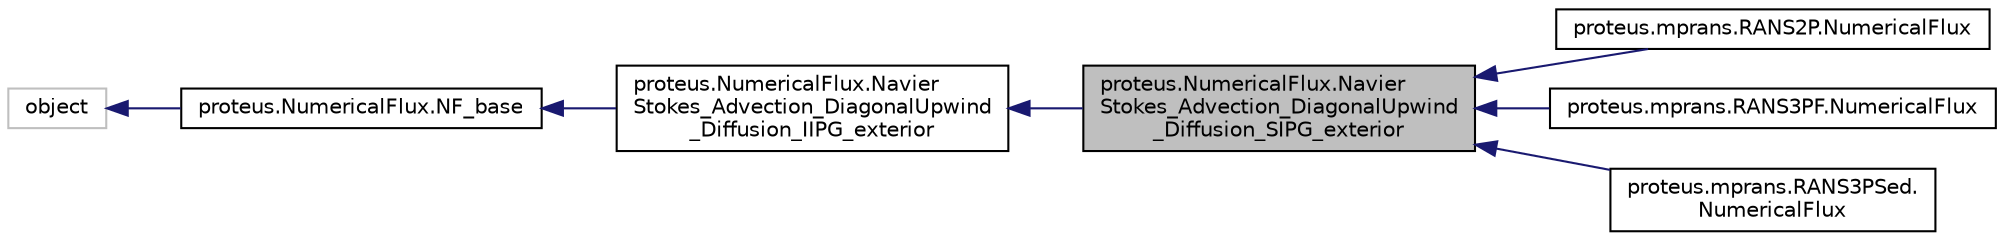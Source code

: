 digraph "proteus.NumericalFlux.NavierStokes_Advection_DiagonalUpwind_Diffusion_SIPG_exterior"
{
 // LATEX_PDF_SIZE
  edge [fontname="Helvetica",fontsize="10",labelfontname="Helvetica",labelfontsize="10"];
  node [fontname="Helvetica",fontsize="10",shape=record];
  rankdir="LR";
  Node1 [label="proteus.NumericalFlux.Navier\lStokes_Advection_DiagonalUpwind\l_Diffusion_SIPG_exterior",height=0.2,width=0.4,color="black", fillcolor="grey75", style="filled", fontcolor="black",tooltip=" "];
  Node2 -> Node1 [dir="back",color="midnightblue",fontsize="10",style="solid",fontname="Helvetica"];
  Node2 [label="proteus.NumericalFlux.Navier\lStokes_Advection_DiagonalUpwind\l_Diffusion_IIPG_exterior",height=0.2,width=0.4,color="black", fillcolor="white", style="filled",URL="$d5/dd4/classproteus_1_1NumericalFlux_1_1NavierStokes__Advection__DiagonalUpwind__Diffusion__IIPG__exterior.html",tooltip=" "];
  Node3 -> Node2 [dir="back",color="midnightblue",fontsize="10",style="solid",fontname="Helvetica"];
  Node3 [label="proteus.NumericalFlux.NF_base",height=0.2,width=0.4,color="black", fillcolor="white", style="filled",URL="$df/d6e/classproteus_1_1NumericalFlux_1_1NF__base.html",tooltip=" "];
  Node4 -> Node3 [dir="back",color="midnightblue",fontsize="10",style="solid",fontname="Helvetica"];
  Node4 [label="object",height=0.2,width=0.4,color="grey75", fillcolor="white", style="filled",tooltip=" "];
  Node1 -> Node5 [dir="back",color="midnightblue",fontsize="10",style="solid",fontname="Helvetica"];
  Node5 [label="proteus.mprans.RANS2P.NumericalFlux",height=0.2,width=0.4,color="black", fillcolor="white", style="filled",URL="$d2/de2/classproteus_1_1mprans_1_1RANS2P_1_1NumericalFlux.html",tooltip=" "];
  Node1 -> Node6 [dir="back",color="midnightblue",fontsize="10",style="solid",fontname="Helvetica"];
  Node6 [label="proteus.mprans.RANS3PF.NumericalFlux",height=0.2,width=0.4,color="black", fillcolor="white", style="filled",URL="$d0/da5/classproteus_1_1mprans_1_1RANS3PF_1_1NumericalFlux.html",tooltip=" "];
  Node1 -> Node7 [dir="back",color="midnightblue",fontsize="10",style="solid",fontname="Helvetica"];
  Node7 [label="proteus.mprans.RANS3PSed.\lNumericalFlux",height=0.2,width=0.4,color="black", fillcolor="white", style="filled",URL="$da/dcc/classproteus_1_1mprans_1_1RANS3PSed_1_1NumericalFlux.html",tooltip=" "];
}
